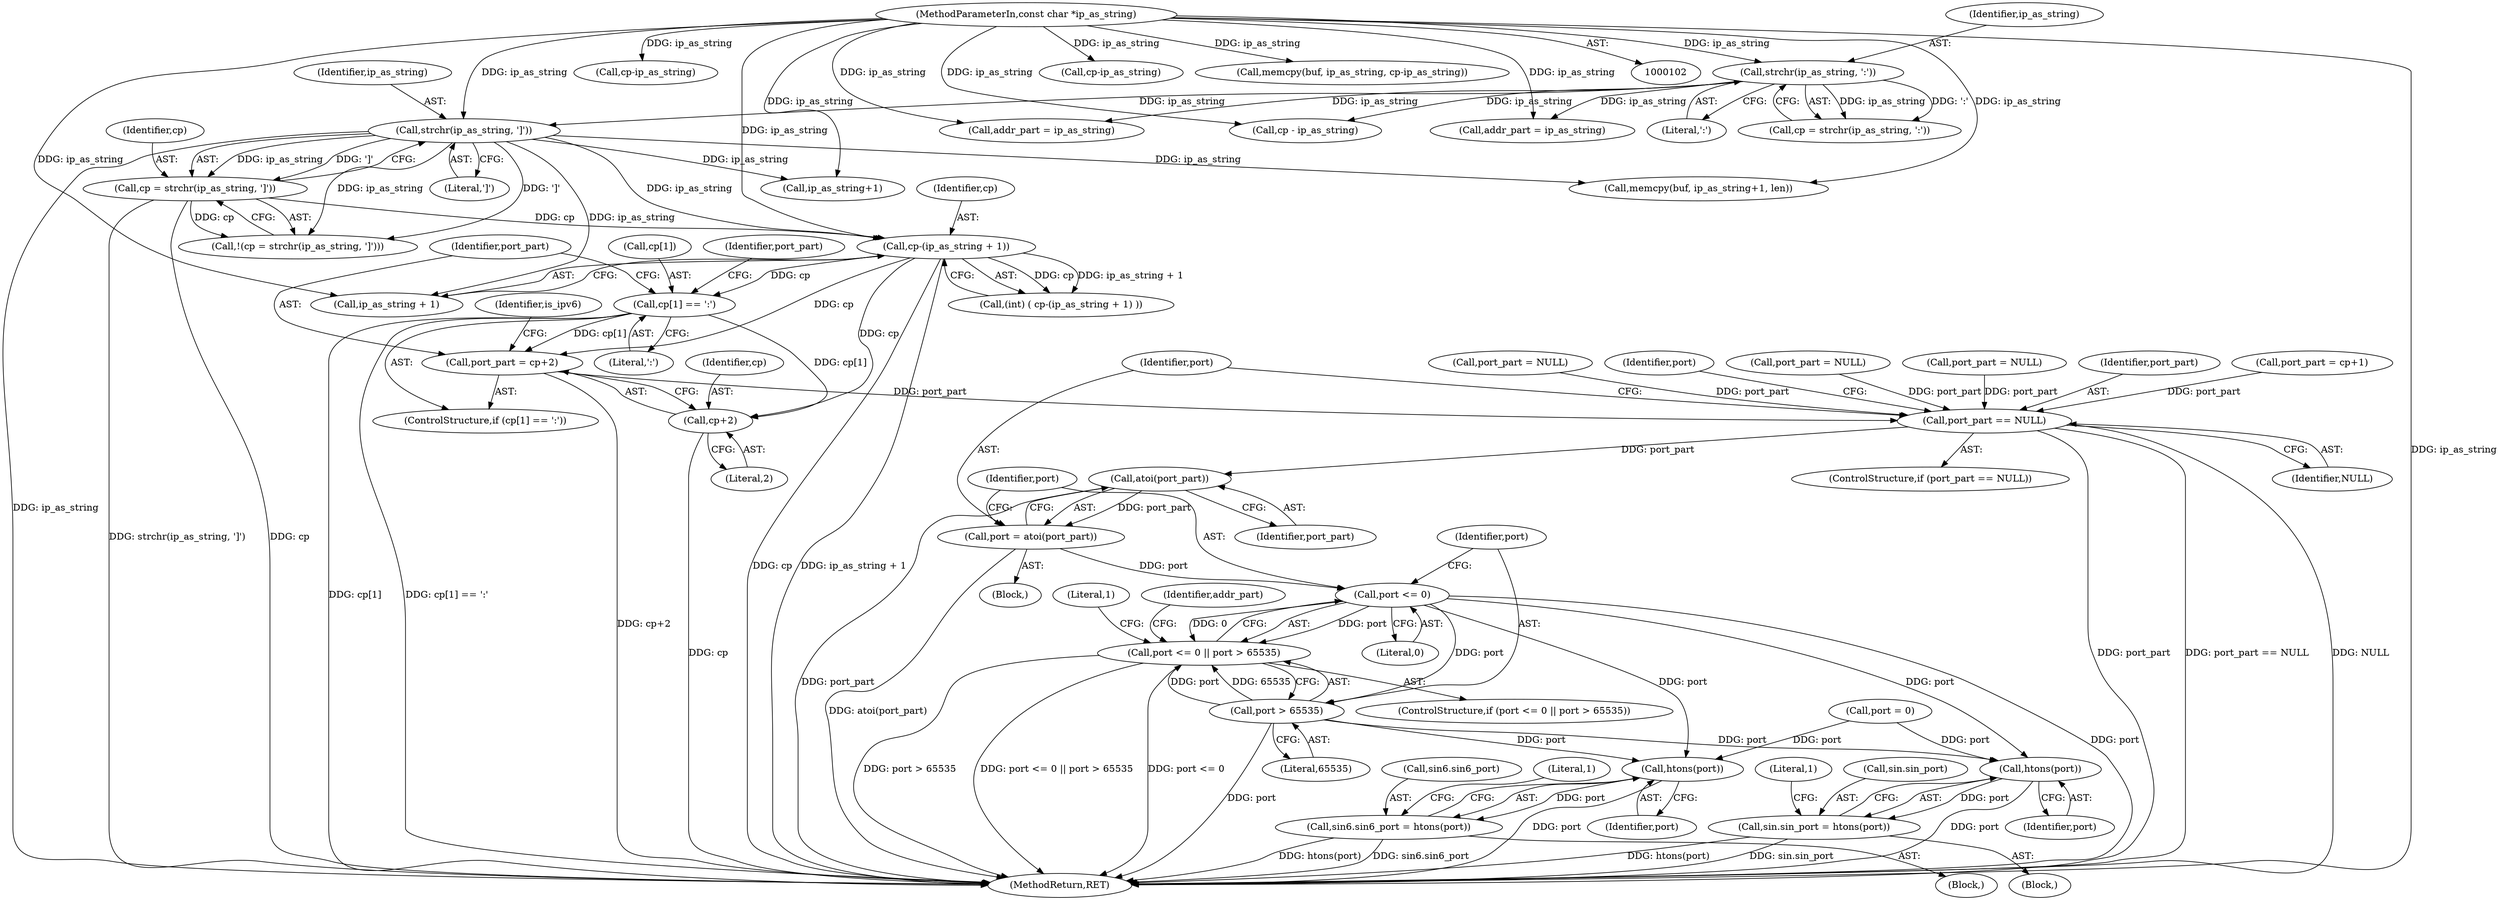 digraph "1_libevent_329acc18a0768c21ba22522f01a5c7f46cacc4d5@array" {
"1000173" [label="(Call,cp[1] == ':')"];
"1000140" [label="(Call,cp-(ip_as_string + 1))"];
"1000127" [label="(Call,cp = strchr(ip_as_string, ']'))"];
"1000129" [label="(Call,strchr(ip_as_string, ']'))"];
"1000115" [label="(Call,strchr(ip_as_string, ':'))"];
"1000103" [label="(MethodParameterIn,const char *ip_as_string)"];
"1000178" [label="(Call,port_part = cp+2)"];
"1000264" [label="(Call,port_part == NULL)"];
"1000275" [label="(Call,atoi(port_part))"];
"1000273" [label="(Call,port = atoi(port_part))"];
"1000279" [label="(Call,port <= 0)"];
"1000278" [label="(Call,port <= 0 || port > 65535)"];
"1000282" [label="(Call,port > 65535)"];
"1000320" [label="(Call,htons(port))"];
"1000316" [label="(Call,sin6.sin6_port = htons(port))"];
"1000388" [label="(Call,htons(port))"];
"1000384" [label="(Call,sin.sin_port = htons(port))"];
"1000180" [label="(Call,cp+2)"];
"1000128" [label="(Identifier,cp)"];
"1000282" [label="(Call,port > 65535)"];
"1000142" [label="(Call,ip_as_string + 1)"];
"1000268" [label="(Call,port = 0)"];
"1000269" [label="(Identifier,port)"];
"1000138" [label="(Call,(int) ( cp-(ip_as_string + 1) ))"];
"1000254" [label="(Call,addr_part = ip_as_string)"];
"1000274" [label="(Identifier,port)"];
"1000280" [label="(Identifier,port)"];
"1000316" [label="(Call,sin6.sin6_port = htons(port))"];
"1000185" [label="(Identifier,port_part)"];
"1000234" [label="(Call,cp-ip_as_string)"];
"1000321" [label="(Identifier,port)"];
"1000182" [label="(Literal,2)"];
"1000117" [label="(Literal,':')"];
"1000275" [label="(Call,atoi(port_part))"];
"1000278" [label="(Call,port <= 0 || port > 65535)"];
"1000203" [label="(Call,addr_part = ip_as_string)"];
"1000365" [label="(Block,)"];
"1000320" [label="(Call,htons(port))"];
"1000179" [label="(Identifier,port_part)"];
"1000432" [label="(MethodReturn,RET)"];
"1000174" [label="(Call,cp[1])"];
"1000113" [label="(Call,cp = strchr(ip_as_string, ':'))"];
"1000218" [label="(Call,cp - ip_as_string)"];
"1000206" [label="(Call,port_part = NULL)"];
"1000277" [label="(ControlStructure,if (port <= 0 || port > 65535))"];
"1000389" [label="(Identifier,port)"];
"1000140" [label="(Call,cp-(ip_as_string + 1))"];
"1000317" [label="(Call,sin6.sin6_port)"];
"1000257" [label="(Call,port_part = NULL)"];
"1000265" [label="(Identifier,port_part)"];
"1000178" [label="(Call,port_part = cp+2)"];
"1000284" [label="(Literal,65535)"];
"1000180" [label="(Call,cp+2)"];
"1000240" [label="(Call,cp-ip_as_string)"];
"1000181" [label="(Identifier,cp)"];
"1000324" [label="(Literal,1)"];
"1000177" [label="(Literal,':')"];
"1000131" [label="(Literal,']')"];
"1000276" [label="(Identifier,port_part)"];
"1000272" [label="(Block,)"];
"1000281" [label="(Literal,0)"];
"1000388" [label="(Call,htons(port))"];
"1000288" [label="(Literal,1)"];
"1000160" [label="(Call,ip_as_string+1)"];
"1000116" [label="(Identifier,ip_as_string)"];
"1000264" [label="(Call,port_part == NULL)"];
"1000173" [label="(Call,cp[1] == ':')"];
"1000127" [label="(Call,cp = strchr(ip_as_string, ']'))"];
"1000392" [label="(Literal,1)"];
"1000115" [label="(Call,strchr(ip_as_string, ':'))"];
"1000291" [label="(Identifier,addr_part)"];
"1000384" [label="(Call,sin.sin_port = htons(port))"];
"1000141" [label="(Identifier,cp)"];
"1000231" [label="(Call,memcpy(buf, ip_as_string, cp-ip_as_string))"];
"1000385" [label="(Call,sin.sin_port)"];
"1000273" [label="(Call,port = atoi(port_part))"];
"1000247" [label="(Call,port_part = cp+1)"];
"1000266" [label="(Identifier,NULL)"];
"1000283" [label="(Identifier,port)"];
"1000158" [label="(Call,memcpy(buf, ip_as_string+1, len))"];
"1000263" [label="(ControlStructure,if (port_part == NULL))"];
"1000184" [label="(Call,port_part = NULL)"];
"1000103" [label="(MethodParameterIn,const char *ip_as_string)"];
"1000130" [label="(Identifier,ip_as_string)"];
"1000297" [label="(Block,)"];
"1000129" [label="(Call,strchr(ip_as_string, ']'))"];
"1000126" [label="(Call,!(cp = strchr(ip_as_string, ']')))"];
"1000279" [label="(Call,port <= 0)"];
"1000188" [label="(Identifier,is_ipv6)"];
"1000172" [label="(ControlStructure,if (cp[1] == ':'))"];
"1000173" -> "1000172"  [label="AST: "];
"1000173" -> "1000177"  [label="CFG: "];
"1000174" -> "1000173"  [label="AST: "];
"1000177" -> "1000173"  [label="AST: "];
"1000179" -> "1000173"  [label="CFG: "];
"1000185" -> "1000173"  [label="CFG: "];
"1000173" -> "1000432"  [label="DDG: cp[1] == ':'"];
"1000173" -> "1000432"  [label="DDG: cp[1]"];
"1000140" -> "1000173"  [label="DDG: cp"];
"1000173" -> "1000178"  [label="DDG: cp[1]"];
"1000173" -> "1000180"  [label="DDG: cp[1]"];
"1000140" -> "1000138"  [label="AST: "];
"1000140" -> "1000142"  [label="CFG: "];
"1000141" -> "1000140"  [label="AST: "];
"1000142" -> "1000140"  [label="AST: "];
"1000138" -> "1000140"  [label="CFG: "];
"1000140" -> "1000432"  [label="DDG: ip_as_string + 1"];
"1000140" -> "1000432"  [label="DDG: cp"];
"1000140" -> "1000138"  [label="DDG: cp"];
"1000140" -> "1000138"  [label="DDG: ip_as_string + 1"];
"1000127" -> "1000140"  [label="DDG: cp"];
"1000129" -> "1000140"  [label="DDG: ip_as_string"];
"1000103" -> "1000140"  [label="DDG: ip_as_string"];
"1000140" -> "1000178"  [label="DDG: cp"];
"1000140" -> "1000180"  [label="DDG: cp"];
"1000127" -> "1000126"  [label="AST: "];
"1000127" -> "1000129"  [label="CFG: "];
"1000128" -> "1000127"  [label="AST: "];
"1000129" -> "1000127"  [label="AST: "];
"1000126" -> "1000127"  [label="CFG: "];
"1000127" -> "1000432"  [label="DDG: strchr(ip_as_string, ']')"];
"1000127" -> "1000432"  [label="DDG: cp"];
"1000127" -> "1000126"  [label="DDG: cp"];
"1000129" -> "1000127"  [label="DDG: ip_as_string"];
"1000129" -> "1000127"  [label="DDG: ']'"];
"1000129" -> "1000131"  [label="CFG: "];
"1000130" -> "1000129"  [label="AST: "];
"1000131" -> "1000129"  [label="AST: "];
"1000129" -> "1000432"  [label="DDG: ip_as_string"];
"1000129" -> "1000126"  [label="DDG: ip_as_string"];
"1000129" -> "1000126"  [label="DDG: ']'"];
"1000115" -> "1000129"  [label="DDG: ip_as_string"];
"1000103" -> "1000129"  [label="DDG: ip_as_string"];
"1000129" -> "1000142"  [label="DDG: ip_as_string"];
"1000129" -> "1000158"  [label="DDG: ip_as_string"];
"1000129" -> "1000160"  [label="DDG: ip_as_string"];
"1000115" -> "1000113"  [label="AST: "];
"1000115" -> "1000117"  [label="CFG: "];
"1000116" -> "1000115"  [label="AST: "];
"1000117" -> "1000115"  [label="AST: "];
"1000113" -> "1000115"  [label="CFG: "];
"1000115" -> "1000113"  [label="DDG: ip_as_string"];
"1000115" -> "1000113"  [label="DDG: ':'"];
"1000103" -> "1000115"  [label="DDG: ip_as_string"];
"1000115" -> "1000203"  [label="DDG: ip_as_string"];
"1000115" -> "1000218"  [label="DDG: ip_as_string"];
"1000115" -> "1000254"  [label="DDG: ip_as_string"];
"1000103" -> "1000102"  [label="AST: "];
"1000103" -> "1000432"  [label="DDG: ip_as_string"];
"1000103" -> "1000142"  [label="DDG: ip_as_string"];
"1000103" -> "1000158"  [label="DDG: ip_as_string"];
"1000103" -> "1000160"  [label="DDG: ip_as_string"];
"1000103" -> "1000203"  [label="DDG: ip_as_string"];
"1000103" -> "1000218"  [label="DDG: ip_as_string"];
"1000103" -> "1000231"  [label="DDG: ip_as_string"];
"1000103" -> "1000234"  [label="DDG: ip_as_string"];
"1000103" -> "1000240"  [label="DDG: ip_as_string"];
"1000103" -> "1000254"  [label="DDG: ip_as_string"];
"1000178" -> "1000172"  [label="AST: "];
"1000178" -> "1000180"  [label="CFG: "];
"1000179" -> "1000178"  [label="AST: "];
"1000180" -> "1000178"  [label="AST: "];
"1000188" -> "1000178"  [label="CFG: "];
"1000178" -> "1000432"  [label="DDG: cp+2"];
"1000178" -> "1000264"  [label="DDG: port_part"];
"1000264" -> "1000263"  [label="AST: "];
"1000264" -> "1000266"  [label="CFG: "];
"1000265" -> "1000264"  [label="AST: "];
"1000266" -> "1000264"  [label="AST: "];
"1000269" -> "1000264"  [label="CFG: "];
"1000274" -> "1000264"  [label="CFG: "];
"1000264" -> "1000432"  [label="DDG: port_part"];
"1000264" -> "1000432"  [label="DDG: port_part == NULL"];
"1000264" -> "1000432"  [label="DDG: NULL"];
"1000247" -> "1000264"  [label="DDG: port_part"];
"1000184" -> "1000264"  [label="DDG: port_part"];
"1000257" -> "1000264"  [label="DDG: port_part"];
"1000206" -> "1000264"  [label="DDG: port_part"];
"1000264" -> "1000275"  [label="DDG: port_part"];
"1000275" -> "1000273"  [label="AST: "];
"1000275" -> "1000276"  [label="CFG: "];
"1000276" -> "1000275"  [label="AST: "];
"1000273" -> "1000275"  [label="CFG: "];
"1000275" -> "1000432"  [label="DDG: port_part"];
"1000275" -> "1000273"  [label="DDG: port_part"];
"1000273" -> "1000272"  [label="AST: "];
"1000274" -> "1000273"  [label="AST: "];
"1000280" -> "1000273"  [label="CFG: "];
"1000273" -> "1000432"  [label="DDG: atoi(port_part)"];
"1000273" -> "1000279"  [label="DDG: port"];
"1000279" -> "1000278"  [label="AST: "];
"1000279" -> "1000281"  [label="CFG: "];
"1000280" -> "1000279"  [label="AST: "];
"1000281" -> "1000279"  [label="AST: "];
"1000283" -> "1000279"  [label="CFG: "];
"1000278" -> "1000279"  [label="CFG: "];
"1000279" -> "1000432"  [label="DDG: port"];
"1000279" -> "1000278"  [label="DDG: port"];
"1000279" -> "1000278"  [label="DDG: 0"];
"1000279" -> "1000282"  [label="DDG: port"];
"1000279" -> "1000320"  [label="DDG: port"];
"1000279" -> "1000388"  [label="DDG: port"];
"1000278" -> "1000277"  [label="AST: "];
"1000278" -> "1000282"  [label="CFG: "];
"1000282" -> "1000278"  [label="AST: "];
"1000288" -> "1000278"  [label="CFG: "];
"1000291" -> "1000278"  [label="CFG: "];
"1000278" -> "1000432"  [label="DDG: port > 65535"];
"1000278" -> "1000432"  [label="DDG: port <= 0 || port > 65535"];
"1000278" -> "1000432"  [label="DDG: port <= 0"];
"1000282" -> "1000278"  [label="DDG: port"];
"1000282" -> "1000278"  [label="DDG: 65535"];
"1000282" -> "1000284"  [label="CFG: "];
"1000283" -> "1000282"  [label="AST: "];
"1000284" -> "1000282"  [label="AST: "];
"1000282" -> "1000432"  [label="DDG: port"];
"1000282" -> "1000320"  [label="DDG: port"];
"1000282" -> "1000388"  [label="DDG: port"];
"1000320" -> "1000316"  [label="AST: "];
"1000320" -> "1000321"  [label="CFG: "];
"1000321" -> "1000320"  [label="AST: "];
"1000316" -> "1000320"  [label="CFG: "];
"1000320" -> "1000432"  [label="DDG: port"];
"1000320" -> "1000316"  [label="DDG: port"];
"1000268" -> "1000320"  [label="DDG: port"];
"1000316" -> "1000297"  [label="AST: "];
"1000317" -> "1000316"  [label="AST: "];
"1000324" -> "1000316"  [label="CFG: "];
"1000316" -> "1000432"  [label="DDG: htons(port)"];
"1000316" -> "1000432"  [label="DDG: sin6.sin6_port"];
"1000388" -> "1000384"  [label="AST: "];
"1000388" -> "1000389"  [label="CFG: "];
"1000389" -> "1000388"  [label="AST: "];
"1000384" -> "1000388"  [label="CFG: "];
"1000388" -> "1000432"  [label="DDG: port"];
"1000388" -> "1000384"  [label="DDG: port"];
"1000268" -> "1000388"  [label="DDG: port"];
"1000384" -> "1000365"  [label="AST: "];
"1000385" -> "1000384"  [label="AST: "];
"1000392" -> "1000384"  [label="CFG: "];
"1000384" -> "1000432"  [label="DDG: htons(port)"];
"1000384" -> "1000432"  [label="DDG: sin.sin_port"];
"1000180" -> "1000182"  [label="CFG: "];
"1000181" -> "1000180"  [label="AST: "];
"1000182" -> "1000180"  [label="AST: "];
"1000180" -> "1000432"  [label="DDG: cp"];
}
